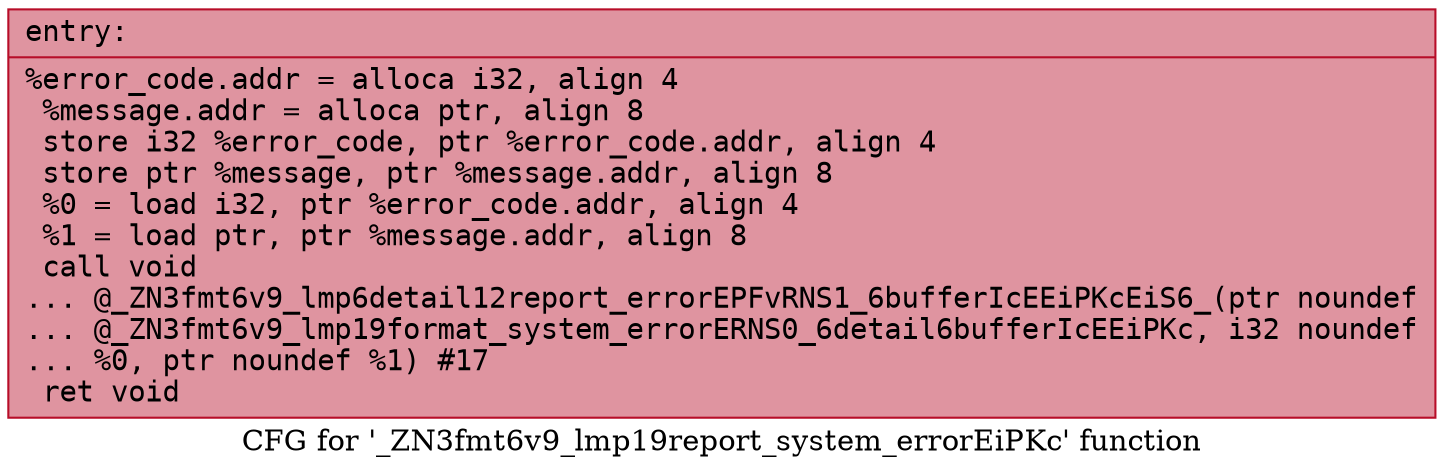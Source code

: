 digraph "CFG for '_ZN3fmt6v9_lmp19report_system_errorEiPKc' function" {
	label="CFG for '_ZN3fmt6v9_lmp19report_system_errorEiPKc' function";

	Node0x55fec2f92d20 [shape=record,color="#b70d28ff", style=filled, fillcolor="#b70d2870" fontname="Courier",label="{entry:\l|  %error_code.addr = alloca i32, align 4\l  %message.addr = alloca ptr, align 8\l  store i32 %error_code, ptr %error_code.addr, align 4\l  store ptr %message, ptr %message.addr, align 8\l  %0 = load i32, ptr %error_code.addr, align 4\l  %1 = load ptr, ptr %message.addr, align 8\l  call void\l... @_ZN3fmt6v9_lmp6detail12report_errorEPFvRNS1_6bufferIcEEiPKcEiS6_(ptr noundef\l... @_ZN3fmt6v9_lmp19format_system_errorERNS0_6detail6bufferIcEEiPKc, i32 noundef\l... %0, ptr noundef %1) #17\l  ret void\l}"];
}
